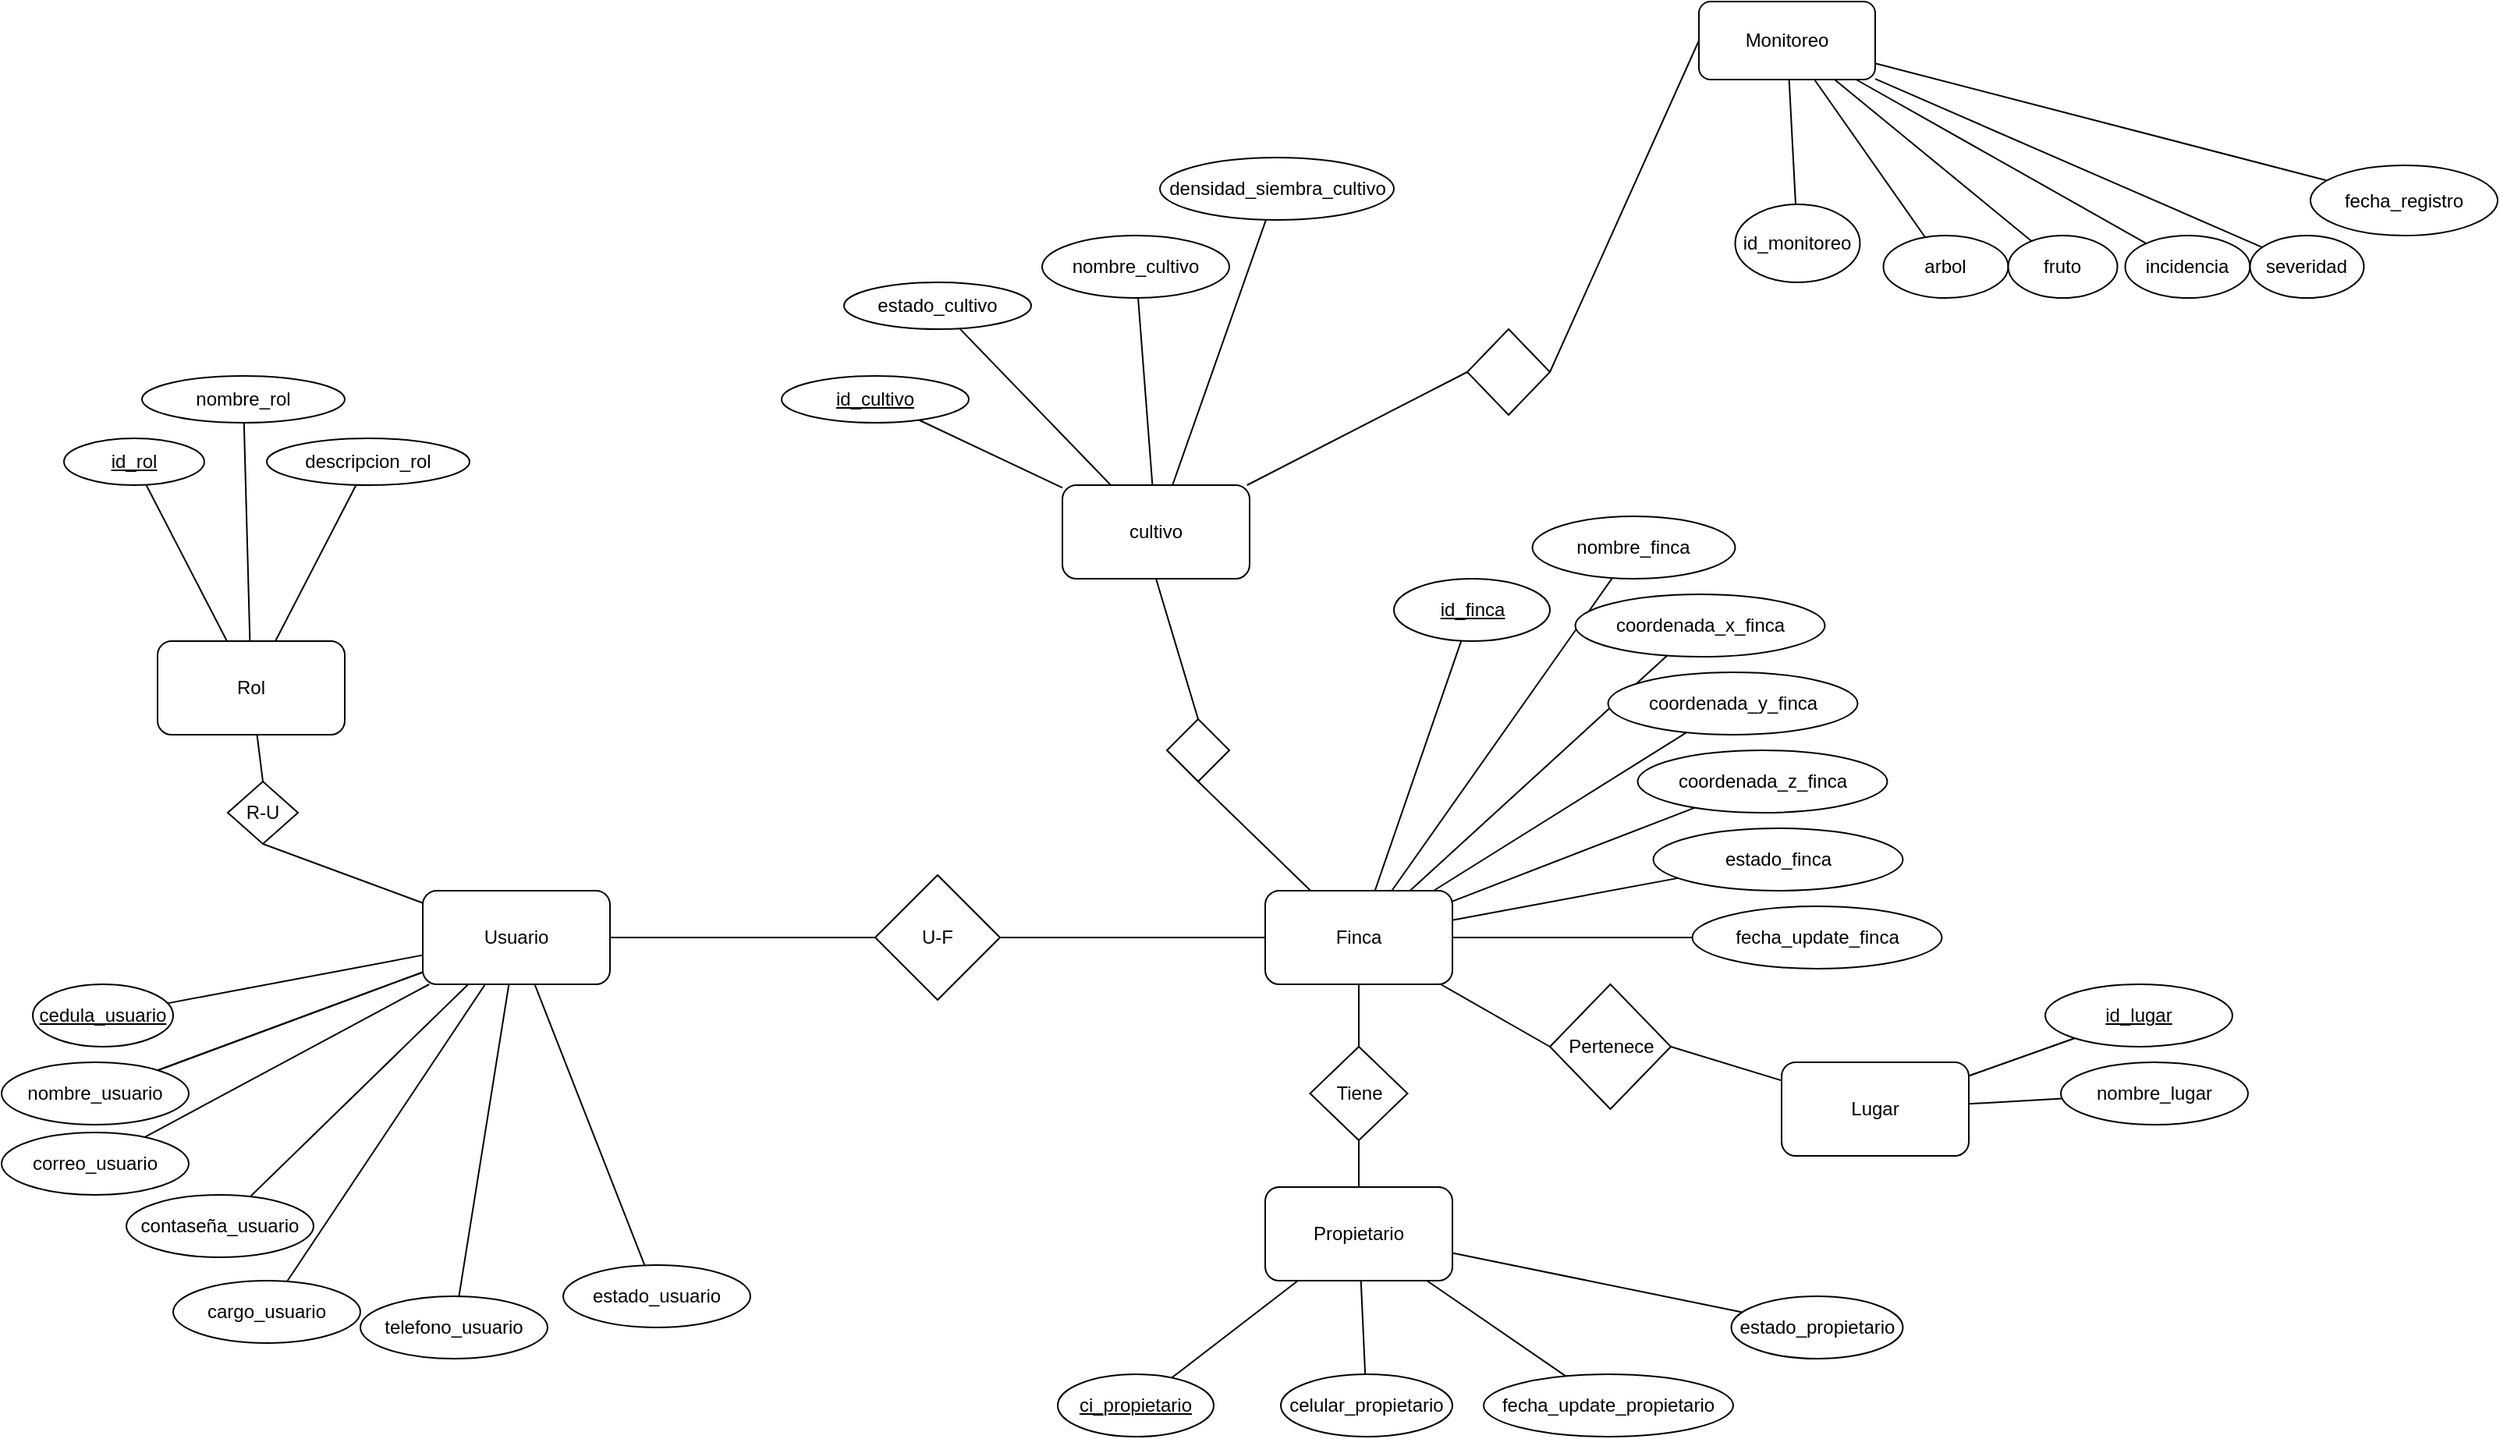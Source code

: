 <mxfile>
    <diagram id="jyW8JxsWtq4WicKM2LIg" name="modeloRelacional">
        <mxGraphModel dx="873" dy="1852" grid="1" gridSize="10" guides="1" tooltips="1" connect="1" arrows="1" fold="1" page="1" pageScale="1" pageWidth="827" pageHeight="1169" math="0" shadow="0">
            <root>
                <mxCell id="0"/>
                <mxCell id="1" parent="0"/>
                <mxCell id="qd1KYu5MEd3o7Prh5PEI-12" value="" style="edgeStyle=none;rounded=0;orthogonalLoop=1;jettySize=auto;html=1;endArrow=none;endFill=0;" parent="1" source="2" target="qd1KYu5MEd3o7Prh5PEI-11" edge="1">
                    <mxGeometry relative="1" as="geometry"/>
                </mxCell>
                <mxCell id="qd1KYu5MEd3o7Prh5PEI-14" value="" style="edgeStyle=none;rounded=0;orthogonalLoop=1;jettySize=auto;html=1;endArrow=none;endFill=0;entryX=0.5;entryY=1;entryDx=0;entryDy=0;" parent="1" source="2" target="qd1KYu5MEd3o7Prh5PEI-13" edge="1">
                    <mxGeometry relative="1" as="geometry"/>
                </mxCell>
                <mxCell id="qd1KYu5MEd3o7Prh5PEI-19" value="" style="edgeStyle=none;rounded=0;orthogonalLoop=1;jettySize=auto;html=1;endArrow=none;endFill=0;" parent="1" source="2" target="qd1KYu5MEd3o7Prh5PEI-11" edge="1">
                    <mxGeometry relative="1" as="geometry"/>
                </mxCell>
                <mxCell id="qd1KYu5MEd3o7Prh5PEI-27" style="edgeStyle=none;rounded=0;orthogonalLoop=1;jettySize=auto;html=1;endArrow=none;endFill=0;" parent="1" source="2" target="qd1KYu5MEd3o7Prh5PEI-20" edge="1">
                    <mxGeometry relative="1" as="geometry"/>
                </mxCell>
                <mxCell id="qd1KYu5MEd3o7Prh5PEI-28" style="edgeStyle=none;rounded=0;orthogonalLoop=1;jettySize=auto;html=1;endArrow=none;endFill=0;" parent="1" source="2" target="qd1KYu5MEd3o7Prh5PEI-22" edge="1">
                    <mxGeometry relative="1" as="geometry"/>
                </mxCell>
                <mxCell id="qd1KYu5MEd3o7Prh5PEI-29" style="edgeStyle=none;rounded=0;orthogonalLoop=1;jettySize=auto;html=1;endArrow=none;endFill=0;" parent="1" source="2" target="qd1KYu5MEd3o7Prh5PEI-23" edge="1">
                    <mxGeometry relative="1" as="geometry"/>
                </mxCell>
                <mxCell id="qd1KYu5MEd3o7Prh5PEI-32" style="edgeStyle=none;rounded=0;orthogonalLoop=1;jettySize=auto;html=1;endArrow=none;endFill=0;" parent="1" source="2" target="qd1KYu5MEd3o7Prh5PEI-25" edge="1">
                    <mxGeometry relative="1" as="geometry"/>
                </mxCell>
                <mxCell id="qd1KYu5MEd3o7Prh5PEI-33" style="edgeStyle=none;rounded=0;orthogonalLoop=1;jettySize=auto;html=1;endArrow=none;endFill=0;" parent="1" source="2" target="qd1KYu5MEd3o7Prh5PEI-26" edge="1">
                    <mxGeometry relative="1" as="geometry"/>
                </mxCell>
                <mxCell id="qd1KYu5MEd3o7Prh5PEI-34" style="edgeStyle=none;rounded=0;orthogonalLoop=1;jettySize=auto;html=1;endArrow=none;endFill=0;" parent="1" source="2" target="qd1KYu5MEd3o7Prh5PEI-21" edge="1">
                    <mxGeometry relative="1" as="geometry"/>
                </mxCell>
                <mxCell id="qd1KYu5MEd3o7Prh5PEI-100" value="" style="edgeStyle=none;rounded=0;orthogonalLoop=1;jettySize=auto;html=1;endArrow=none;endFill=0;" parent="1" source="2" target="qd1KYu5MEd3o7Prh5PEI-99" edge="1">
                    <mxGeometry relative="1" as="geometry"/>
                </mxCell>
                <mxCell id="2" value="Usuario" style="rounded=1;whiteSpace=wrap;html=1;" parent="1" vertex="1">
                    <mxGeometry x="310" y="480" width="120" height="60" as="geometry"/>
                </mxCell>
                <mxCell id="qd1KYu5MEd3o7Prh5PEI-6" style="rounded=0;orthogonalLoop=1;jettySize=auto;html=1;endArrow=none;endFill=0;" parent="1" source="qd1KYu5MEd3o7Prh5PEI-2" target="qd1KYu5MEd3o7Prh5PEI-3" edge="1">
                    <mxGeometry relative="1" as="geometry"/>
                </mxCell>
                <mxCell id="qd1KYu5MEd3o7Prh5PEI-7" style="rounded=0;orthogonalLoop=1;jettySize=auto;html=1;endArrow=none;endFill=0;" parent="1" source="qd1KYu5MEd3o7Prh5PEI-2" target="qd1KYu5MEd3o7Prh5PEI-5" edge="1">
                    <mxGeometry relative="1" as="geometry"/>
                </mxCell>
                <mxCell id="qd1KYu5MEd3o7Prh5PEI-8" style="edgeStyle=none;rounded=0;orthogonalLoop=1;jettySize=auto;html=1;endArrow=none;endFill=0;" parent="1" source="qd1KYu5MEd3o7Prh5PEI-2" target="qd1KYu5MEd3o7Prh5PEI-4" edge="1">
                    <mxGeometry relative="1" as="geometry"/>
                </mxCell>
                <mxCell id="qd1KYu5MEd3o7Prh5PEI-15" style="edgeStyle=none;rounded=0;orthogonalLoop=1;jettySize=auto;html=1;entryX=0.5;entryY=0;entryDx=0;entryDy=0;endArrow=none;endFill=0;" parent="1" source="qd1KYu5MEd3o7Prh5PEI-2" target="qd1KYu5MEd3o7Prh5PEI-13" edge="1">
                    <mxGeometry relative="1" as="geometry"/>
                </mxCell>
                <mxCell id="qd1KYu5MEd3o7Prh5PEI-2" value="Rol" style="rounded=1;whiteSpace=wrap;html=1;" parent="1" vertex="1">
                    <mxGeometry x="140" y="320" width="120" height="60" as="geometry"/>
                </mxCell>
                <mxCell id="qd1KYu5MEd3o7Prh5PEI-3" value="&lt;u&gt;id_rol&lt;/u&gt;" style="ellipse;whiteSpace=wrap;html=1;" parent="1" vertex="1">
                    <mxGeometry x="80" y="190" width="90" height="30" as="geometry"/>
                </mxCell>
                <mxCell id="qd1KYu5MEd3o7Prh5PEI-4" value="nombre_rol" style="ellipse;whiteSpace=wrap;html=1;" parent="1" vertex="1">
                    <mxGeometry x="130" y="150" width="130" height="30" as="geometry"/>
                </mxCell>
                <mxCell id="qd1KYu5MEd3o7Prh5PEI-5" value="descripcion_rol" style="ellipse;whiteSpace=wrap;html=1;" parent="1" vertex="1">
                    <mxGeometry x="210" y="190" width="130" height="30" as="geometry"/>
                </mxCell>
                <mxCell id="qd1KYu5MEd3o7Prh5PEI-11" value="nombre_usuario" style="ellipse;whiteSpace=wrap;html=1;rounded=1;" parent="1" vertex="1">
                    <mxGeometry x="40" y="590" width="120" height="40" as="geometry"/>
                </mxCell>
                <mxCell id="qd1KYu5MEd3o7Prh5PEI-13" value="R-U" style="rhombus;whiteSpace=wrap;html=1;rounded=1;arcSize=0;" parent="1" vertex="1">
                    <mxGeometry x="185" y="410" width="45" height="40" as="geometry"/>
                </mxCell>
                <mxCell id="qd1KYu5MEd3o7Prh5PEI-20" value="&lt;u&gt;cedula_usuario&lt;/u&gt;" style="ellipse;whiteSpace=wrap;html=1;rounded=1;" parent="1" vertex="1">
                    <mxGeometry x="60" y="540" width="90" height="40" as="geometry"/>
                </mxCell>
                <mxCell id="qd1KYu5MEd3o7Prh5PEI-21" value="correo_usuario" style="ellipse;whiteSpace=wrap;html=1;rounded=1;" parent="1" vertex="1">
                    <mxGeometry x="40" y="635" width="120" height="40" as="geometry"/>
                </mxCell>
                <mxCell id="qd1KYu5MEd3o7Prh5PEI-22" value="cargo_usuario" style="ellipse;whiteSpace=wrap;html=1;rounded=1;" parent="1" vertex="1">
                    <mxGeometry x="150" y="730" width="120" height="40" as="geometry"/>
                </mxCell>
                <mxCell id="qd1KYu5MEd3o7Prh5PEI-23" value="telefono_usuario" style="ellipse;whiteSpace=wrap;html=1;rounded=1;" parent="1" vertex="1">
                    <mxGeometry x="270" y="740" width="120" height="40" as="geometry"/>
                </mxCell>
                <mxCell id="qd1KYu5MEd3o7Prh5PEI-25" value="estado_usuario" style="ellipse;whiteSpace=wrap;html=1;rounded=1;" parent="1" vertex="1">
                    <mxGeometry x="400" y="720" width="120" height="40" as="geometry"/>
                </mxCell>
                <mxCell id="qd1KYu5MEd3o7Prh5PEI-26" value="contaseña_usuario" style="ellipse;whiteSpace=wrap;html=1;rounded=1;" parent="1" vertex="1">
                    <mxGeometry x="120" y="675" width="120" height="40" as="geometry"/>
                </mxCell>
                <mxCell id="qd1KYu5MEd3o7Prh5PEI-37" value="" style="edgeStyle=none;rounded=0;orthogonalLoop=1;jettySize=auto;html=1;endArrow=none;endFill=0;" parent="1" source="qd1KYu5MEd3o7Prh5PEI-35" target="qd1KYu5MEd3o7Prh5PEI-36" edge="1">
                    <mxGeometry relative="1" as="geometry"/>
                </mxCell>
                <mxCell id="qd1KYu5MEd3o7Prh5PEI-41" style="edgeStyle=none;rounded=0;orthogonalLoop=1;jettySize=auto;html=1;endArrow=none;endFill=0;" parent="1" source="qd1KYu5MEd3o7Prh5PEI-35" target="qd1KYu5MEd3o7Prh5PEI-39" edge="1">
                    <mxGeometry relative="1" as="geometry"/>
                </mxCell>
                <mxCell id="qd1KYu5MEd3o7Prh5PEI-42" style="edgeStyle=none;rounded=0;orthogonalLoop=1;jettySize=auto;html=1;endArrow=none;endFill=0;" parent="1" source="qd1KYu5MEd3o7Prh5PEI-35" target="qd1KYu5MEd3o7Prh5PEI-40" edge="1">
                    <mxGeometry relative="1" as="geometry"/>
                </mxCell>
                <mxCell id="28" style="rounded=0;orthogonalLoop=1;jettySize=auto;html=1;entryX=0;entryY=0.5;entryDx=0;entryDy=0;endArrow=none;endFill=0;" edge="1" parent="1" source="qd1KYu5MEd3o7Prh5PEI-35" target="10">
                    <mxGeometry relative="1" as="geometry"/>
                </mxCell>
                <mxCell id="qd1KYu5MEd3o7Prh5PEI-35" value="cultivo" style="rounded=1;whiteSpace=wrap;html=1;" parent="1" vertex="1">
                    <mxGeometry x="720" y="220" width="120" height="60" as="geometry"/>
                </mxCell>
                <mxCell id="qd1KYu5MEd3o7Prh5PEI-36" value="&lt;u&gt;id_cultivo&lt;/u&gt;" style="ellipse;whiteSpace=wrap;html=1;rounded=1;" parent="1" vertex="1">
                    <mxGeometry x="540" y="150" width="120" height="30" as="geometry"/>
                </mxCell>
                <mxCell id="qd1KYu5MEd3o7Prh5PEI-39" value="nombre_cultivo" style="ellipse;whiteSpace=wrap;html=1;rounded=1;" parent="1" vertex="1">
                    <mxGeometry x="707" y="60" width="120" height="40" as="geometry"/>
                </mxCell>
                <mxCell id="qd1KYu5MEd3o7Prh5PEI-40" value="densidad_siembra_cultivo" style="ellipse;whiteSpace=wrap;html=1;rounded=1;" parent="1" vertex="1">
                    <mxGeometry x="782.5" y="10" width="150" height="40" as="geometry"/>
                </mxCell>
                <mxCell id="qd1KYu5MEd3o7Prh5PEI-45" value="" style="edgeStyle=none;rounded=0;orthogonalLoop=1;jettySize=auto;html=1;endArrow=none;endFill=0;" parent="1" source="qd1KYu5MEd3o7Prh5PEI-43" target="qd1KYu5MEd3o7Prh5PEI-44" edge="1">
                    <mxGeometry relative="1" as="geometry"/>
                </mxCell>
                <mxCell id="qd1KYu5MEd3o7Prh5PEI-47" style="edgeStyle=none;rounded=0;orthogonalLoop=1;jettySize=auto;html=1;endArrow=none;endFill=0;" parent="1" source="qd1KYu5MEd3o7Prh5PEI-43" target="qd1KYu5MEd3o7Prh5PEI-46" edge="1">
                    <mxGeometry relative="1" as="geometry"/>
                </mxCell>
                <mxCell id="qd1KYu5MEd3o7Prh5PEI-58" value="" style="edgeStyle=none;rounded=0;orthogonalLoop=1;jettySize=auto;html=1;endArrow=none;endFill=0;entryX=0.5;entryY=0;entryDx=0;entryDy=0;" parent="1" source="qd1KYu5MEd3o7Prh5PEI-43" target="qd1KYu5MEd3o7Prh5PEI-57" edge="1">
                    <mxGeometry relative="1" as="geometry"/>
                </mxCell>
                <mxCell id="qd1KYu5MEd3o7Prh5PEI-63" style="edgeStyle=none;rounded=0;orthogonalLoop=1;jettySize=auto;html=1;endArrow=none;endFill=0;" parent="1" source="qd1KYu5MEd3o7Prh5PEI-43" target="qd1KYu5MEd3o7Prh5PEI-60" edge="1">
                    <mxGeometry relative="1" as="geometry"/>
                </mxCell>
                <mxCell id="qd1KYu5MEd3o7Prh5PEI-64" style="edgeStyle=none;rounded=0;orthogonalLoop=1;jettySize=auto;html=1;endArrow=none;endFill=0;" parent="1" source="qd1KYu5MEd3o7Prh5PEI-43" target="qd1KYu5MEd3o7Prh5PEI-61" edge="1">
                    <mxGeometry relative="1" as="geometry"/>
                </mxCell>
                <mxCell id="qd1KYu5MEd3o7Prh5PEI-65" style="edgeStyle=none;rounded=0;orthogonalLoop=1;jettySize=auto;html=1;endArrow=none;endFill=0;" parent="1" source="qd1KYu5MEd3o7Prh5PEI-43" target="qd1KYu5MEd3o7Prh5PEI-62" edge="1">
                    <mxGeometry relative="1" as="geometry"/>
                </mxCell>
                <mxCell id="qd1KYu5MEd3o7Prh5PEI-69" value="" style="edgeStyle=none;rounded=0;orthogonalLoop=1;jettySize=auto;html=1;endArrow=none;endFill=0;entryX=0.5;entryY=1;entryDx=0;entryDy=0;" parent="1" source="qd1KYu5MEd3o7Prh5PEI-43" target="qd1KYu5MEd3o7Prh5PEI-68" edge="1">
                    <mxGeometry relative="1" as="geometry"/>
                </mxCell>
                <mxCell id="qd1KYu5MEd3o7Prh5PEI-77" style="edgeStyle=none;rounded=0;orthogonalLoop=1;jettySize=auto;html=1;endArrow=none;endFill=0;" parent="1" source="qd1KYu5MEd3o7Prh5PEI-43" target="qd1KYu5MEd3o7Prh5PEI-76" edge="1">
                    <mxGeometry relative="1" as="geometry"/>
                </mxCell>
                <mxCell id="qd1KYu5MEd3o7Prh5PEI-95" value="" style="edgeStyle=none;rounded=0;orthogonalLoop=1;jettySize=auto;html=1;endArrow=none;endFill=0;entryX=0;entryY=0.5;entryDx=0;entryDy=0;" parent="1" source="qd1KYu5MEd3o7Prh5PEI-43" target="qd1KYu5MEd3o7Prh5PEI-94" edge="1">
                    <mxGeometry relative="1" as="geometry"/>
                </mxCell>
                <mxCell id="qd1KYu5MEd3o7Prh5PEI-101" style="edgeStyle=none;rounded=0;orthogonalLoop=1;jettySize=auto;html=1;endArrow=none;endFill=0;entryX=1;entryY=0.5;entryDx=0;entryDy=0;" parent="1" source="qd1KYu5MEd3o7Prh5PEI-43" target="qd1KYu5MEd3o7Prh5PEI-99" edge="1">
                    <mxGeometry relative="1" as="geometry">
                        <mxPoint x="560" y="500" as="targetPoint"/>
                    </mxGeometry>
                </mxCell>
                <mxCell id="qd1KYu5MEd3o7Prh5PEI-105" style="edgeStyle=none;rounded=0;orthogonalLoop=1;jettySize=auto;html=1;endArrow=none;endFill=0;" parent="1" source="qd1KYu5MEd3o7Prh5PEI-43" target="qd1KYu5MEd3o7Prh5PEI-104" edge="1">
                    <mxGeometry relative="1" as="geometry"/>
                </mxCell>
                <mxCell id="qd1KYu5MEd3o7Prh5PEI-43" value="Finca" style="rounded=1;whiteSpace=wrap;html=1;" parent="1" vertex="1">
                    <mxGeometry x="850" y="480" width="120" height="60" as="geometry"/>
                </mxCell>
                <mxCell id="qd1KYu5MEd3o7Prh5PEI-44" value="&lt;u&gt;id_finca&lt;/u&gt;" style="ellipse;whiteSpace=wrap;html=1;rounded=1;" parent="1" vertex="1">
                    <mxGeometry x="932.5" y="280" width="100" height="40" as="geometry"/>
                </mxCell>
                <mxCell id="qd1KYu5MEd3o7Prh5PEI-46" value="nombre_finca" style="ellipse;whiteSpace=wrap;html=1;rounded=1;" parent="1" vertex="1">
                    <mxGeometry x="1021.25" y="240" width="130" height="40" as="geometry"/>
                </mxCell>
                <mxCell id="qd1KYu5MEd3o7Prh5PEI-50" value="" style="edgeStyle=none;rounded=0;orthogonalLoop=1;jettySize=auto;html=1;endArrow=none;endFill=0;" parent="1" source="qd1KYu5MEd3o7Prh5PEI-48" target="qd1KYu5MEd3o7Prh5PEI-49" edge="1">
                    <mxGeometry relative="1" as="geometry"/>
                </mxCell>
                <mxCell id="qd1KYu5MEd3o7Prh5PEI-54" style="edgeStyle=none;rounded=0;orthogonalLoop=1;jettySize=auto;html=1;endArrow=none;endFill=0;" parent="1" source="qd1KYu5MEd3o7Prh5PEI-48" target="qd1KYu5MEd3o7Prh5PEI-53" edge="1">
                    <mxGeometry relative="1" as="geometry"/>
                </mxCell>
                <mxCell id="qd1KYu5MEd3o7Prh5PEI-56" style="edgeStyle=none;rounded=0;orthogonalLoop=1;jettySize=auto;html=1;endArrow=none;endFill=0;" parent="1" source="qd1KYu5MEd3o7Prh5PEI-48" target="qd1KYu5MEd3o7Prh5PEI-52" edge="1">
                    <mxGeometry relative="1" as="geometry"/>
                </mxCell>
                <mxCell id="qd1KYu5MEd3o7Prh5PEI-59" style="edgeStyle=none;rounded=0;orthogonalLoop=1;jettySize=auto;html=1;entryX=0.5;entryY=1;entryDx=0;entryDy=0;endArrow=none;endFill=0;" parent="1" source="qd1KYu5MEd3o7Prh5PEI-48" target="qd1KYu5MEd3o7Prh5PEI-57" edge="1">
                    <mxGeometry relative="1" as="geometry"/>
                </mxCell>
                <mxCell id="qd1KYu5MEd3o7Prh5PEI-81" style="edgeStyle=none;rounded=0;orthogonalLoop=1;jettySize=auto;html=1;endArrow=none;endFill=0;" parent="1" source="qd1KYu5MEd3o7Prh5PEI-48" target="qd1KYu5MEd3o7Prh5PEI-80" edge="1">
                    <mxGeometry relative="1" as="geometry"/>
                </mxCell>
                <mxCell id="qd1KYu5MEd3o7Prh5PEI-48" value="Propietario" style="rounded=1;whiteSpace=wrap;html=1;" parent="1" vertex="1">
                    <mxGeometry x="850" y="670" width="120" height="60" as="geometry"/>
                </mxCell>
                <mxCell id="qd1KYu5MEd3o7Prh5PEI-49" value="&lt;u&gt;ci_propietario&lt;/u&gt;" style="ellipse;whiteSpace=wrap;html=1;rounded=1;" parent="1" vertex="1">
                    <mxGeometry x="717" y="790" width="100" height="40" as="geometry"/>
                </mxCell>
                <mxCell id="qd1KYu5MEd3o7Prh5PEI-52" value="fecha_update_propietario" style="ellipse;whiteSpace=wrap;html=1;rounded=1;" parent="1" vertex="1">
                    <mxGeometry x="990" y="790" width="160" height="40" as="geometry"/>
                </mxCell>
                <mxCell id="qd1KYu5MEd3o7Prh5PEI-53" value="celular_propietario" style="ellipse;whiteSpace=wrap;html=1;rounded=1;" parent="1" vertex="1">
                    <mxGeometry x="860" y="790" width="110" height="40" as="geometry"/>
                </mxCell>
                <mxCell id="qd1KYu5MEd3o7Prh5PEI-57" value="Tiene" style="rhombus;whiteSpace=wrap;html=1;rounded=1;arcSize=0;" parent="1" vertex="1">
                    <mxGeometry x="878.75" y="580" width="62.5" height="60" as="geometry"/>
                </mxCell>
                <mxCell id="qd1KYu5MEd3o7Prh5PEI-60" value="coordenada_x_finca" style="ellipse;whiteSpace=wrap;html=1;rounded=1;" parent="1" vertex="1">
                    <mxGeometry x="1048.75" y="290" width="160" height="40" as="geometry"/>
                </mxCell>
                <mxCell id="qd1KYu5MEd3o7Prh5PEI-61" value="coordenada_y_finca" style="ellipse;whiteSpace=wrap;html=1;rounded=1;" parent="1" vertex="1">
                    <mxGeometry x="1069.75" y="340" width="160" height="40" as="geometry"/>
                </mxCell>
                <mxCell id="qd1KYu5MEd3o7Prh5PEI-62" value="coordenada_z_finca" style="ellipse;whiteSpace=wrap;html=1;rounded=1;" parent="1" vertex="1">
                    <mxGeometry x="1088.75" y="390" width="160" height="40" as="geometry"/>
                </mxCell>
                <mxCell id="qd1KYu5MEd3o7Prh5PEI-70" style="edgeStyle=none;rounded=0;orthogonalLoop=1;jettySize=auto;html=1;endArrow=none;endFill=0;exitX=0.5;exitY=0;exitDx=0;exitDy=0;entryX=0.5;entryY=1;entryDx=0;entryDy=0;" parent="1" source="qd1KYu5MEd3o7Prh5PEI-68" target="qd1KYu5MEd3o7Prh5PEI-35" edge="1">
                    <mxGeometry relative="1" as="geometry">
                        <mxPoint x="807" y="320" as="targetPoint"/>
                    </mxGeometry>
                </mxCell>
                <mxCell id="qd1KYu5MEd3o7Prh5PEI-68" value="" style="rhombus;whiteSpace=wrap;html=1;rounded=1;arcSize=0;" parent="1" vertex="1">
                    <mxGeometry x="787" y="370" width="40" height="40" as="geometry"/>
                </mxCell>
                <mxCell id="qd1KYu5MEd3o7Prh5PEI-76" value="estado_finca" style="ellipse;whiteSpace=wrap;html=1;rounded=1;" parent="1" vertex="1">
                    <mxGeometry x="1098.75" y="440" width="160" height="40" as="geometry"/>
                </mxCell>
                <mxCell id="qd1KYu5MEd3o7Prh5PEI-80" value="estado_propietario" style="ellipse;whiteSpace=wrap;html=1;rounded=1;" parent="1" vertex="1">
                    <mxGeometry x="1148.75" y="740" width="110" height="40" as="geometry"/>
                </mxCell>
                <mxCell id="qd1KYu5MEd3o7Prh5PEI-87" value="" style="edgeStyle=none;rounded=0;orthogonalLoop=1;jettySize=auto;html=1;endArrow=none;endFill=0;" parent="1" source="qd1KYu5MEd3o7Prh5PEI-85" target="qd1KYu5MEd3o7Prh5PEI-86" edge="1">
                    <mxGeometry relative="1" as="geometry"/>
                </mxCell>
                <mxCell id="qd1KYu5MEd3o7Prh5PEI-89" value="" style="edgeStyle=none;rounded=0;orthogonalLoop=1;jettySize=auto;html=1;endArrow=none;endFill=0;" parent="1" source="qd1KYu5MEd3o7Prh5PEI-85" target="qd1KYu5MEd3o7Prh5PEI-86" edge="1">
                    <mxGeometry relative="1" as="geometry"/>
                </mxCell>
                <mxCell id="qd1KYu5MEd3o7Prh5PEI-91" value="" style="edgeStyle=none;rounded=0;orthogonalLoop=1;jettySize=auto;html=1;endArrow=none;endFill=0;" parent="1" source="qd1KYu5MEd3o7Prh5PEI-85" target="qd1KYu5MEd3o7Prh5PEI-90" edge="1">
                    <mxGeometry relative="1" as="geometry"/>
                </mxCell>
                <mxCell id="qd1KYu5MEd3o7Prh5PEI-96" style="edgeStyle=none;rounded=0;orthogonalLoop=1;jettySize=auto;html=1;entryX=1;entryY=0.5;entryDx=0;entryDy=0;endArrow=none;endFill=0;" parent="1" source="qd1KYu5MEd3o7Prh5PEI-85" target="qd1KYu5MEd3o7Prh5PEI-94" edge="1">
                    <mxGeometry relative="1" as="geometry"/>
                </mxCell>
                <mxCell id="qd1KYu5MEd3o7Prh5PEI-85" value="Lugar" style="rounded=1;whiteSpace=wrap;html=1;" parent="1" vertex="1">
                    <mxGeometry x="1181" y="590" width="120" height="60" as="geometry"/>
                </mxCell>
                <mxCell id="qd1KYu5MEd3o7Prh5PEI-86" value="&lt;u&gt;id_lugar&lt;/u&gt;" style="ellipse;whiteSpace=wrap;html=1;rounded=1;" parent="1" vertex="1">
                    <mxGeometry x="1350" y="540" width="120" height="40" as="geometry"/>
                </mxCell>
                <mxCell id="qd1KYu5MEd3o7Prh5PEI-90" value="nombre_lugar" style="ellipse;whiteSpace=wrap;html=1;rounded=1;" parent="1" vertex="1">
                    <mxGeometry x="1360" y="590" width="120" height="40" as="geometry"/>
                </mxCell>
                <mxCell id="qd1KYu5MEd3o7Prh5PEI-94" value="Pertenece" style="rhombus;whiteSpace=wrap;html=1;rounded=1;arcSize=0;" parent="1" vertex="1">
                    <mxGeometry x="1032.5" y="540" width="77.5" height="80" as="geometry"/>
                </mxCell>
                <mxCell id="qd1KYu5MEd3o7Prh5PEI-98" style="edgeStyle=none;rounded=0;orthogonalLoop=1;jettySize=auto;html=1;endArrow=none;endFill=0;" parent="1" source="qd1KYu5MEd3o7Prh5PEI-97" target="qd1KYu5MEd3o7Prh5PEI-35" edge="1">
                    <mxGeometry relative="1" as="geometry"/>
                </mxCell>
                <mxCell id="qd1KYu5MEd3o7Prh5PEI-97" value="estado_cultivo" style="ellipse;whiteSpace=wrap;html=1;rounded=1;" parent="1" vertex="1">
                    <mxGeometry x="580" y="90" width="120" height="30" as="geometry"/>
                </mxCell>
                <mxCell id="qd1KYu5MEd3o7Prh5PEI-99" value="U-F" style="rhombus;whiteSpace=wrap;html=1;rounded=1;arcSize=0;" parent="1" vertex="1">
                    <mxGeometry x="600" y="470" width="80" height="80" as="geometry"/>
                </mxCell>
                <mxCell id="qd1KYu5MEd3o7Prh5PEI-104" value="fecha_update_finca" style="ellipse;whiteSpace=wrap;html=1;rounded=1;" parent="1" vertex="1">
                    <mxGeometry x="1123.75" y="490" width="160" height="40" as="geometry"/>
                </mxCell>
                <mxCell id="29" style="edgeStyle=none;rounded=0;orthogonalLoop=1;jettySize=auto;html=1;entryX=0;entryY=0.5;entryDx=0;entryDy=0;endArrow=none;endFill=0;exitX=1;exitY=0.5;exitDx=0;exitDy=0;" edge="1" parent="1" source="10" target="12">
                    <mxGeometry relative="1" as="geometry"/>
                </mxCell>
                <mxCell id="10" value="" style="rhombus;whiteSpace=wrap;html=1;" parent="1" vertex="1">
                    <mxGeometry x="979.5" y="120" width="53" height="55" as="geometry"/>
                </mxCell>
                <mxCell id="30" style="edgeStyle=none;rounded=0;orthogonalLoop=1;jettySize=auto;html=1;endArrow=none;endFill=0;" edge="1" parent="1" source="12" target="24">
                    <mxGeometry relative="1" as="geometry"/>
                </mxCell>
                <mxCell id="32" style="edgeStyle=none;rounded=0;orthogonalLoop=1;jettySize=auto;html=1;endArrow=none;endFill=0;" edge="1" parent="1" source="12" target="15">
                    <mxGeometry relative="1" as="geometry"/>
                </mxCell>
                <mxCell id="33" style="edgeStyle=none;rounded=0;orthogonalLoop=1;jettySize=auto;html=1;endArrow=none;endFill=0;" edge="1" parent="1" source="12" target="16">
                    <mxGeometry relative="1" as="geometry"/>
                </mxCell>
                <mxCell id="34" style="edgeStyle=none;rounded=0;orthogonalLoop=1;jettySize=auto;html=1;endArrow=none;endFill=0;" edge="1" parent="1" source="12" target="17">
                    <mxGeometry relative="1" as="geometry"/>
                </mxCell>
                <mxCell id="35" style="edgeStyle=none;rounded=0;orthogonalLoop=1;jettySize=auto;html=1;endArrow=none;endFill=0;" edge="1" parent="1" source="12" target="18">
                    <mxGeometry relative="1" as="geometry"/>
                </mxCell>
                <mxCell id="37" value="" style="edgeStyle=none;rounded=0;orthogonalLoop=1;jettySize=auto;html=1;endArrow=none;endFill=0;" edge="1" parent="1" source="12" target="36">
                    <mxGeometry relative="1" as="geometry"/>
                </mxCell>
                <mxCell id="12" value="Monitoreo" style="rounded=1;whiteSpace=wrap;html=1;" parent="1" vertex="1">
                    <mxGeometry x="1128" y="-90" width="113" height="50" as="geometry"/>
                </mxCell>
                <mxCell id="15" value="arbol" style="ellipse;whiteSpace=wrap;html=1;" parent="1" vertex="1">
                    <mxGeometry x="1246.25" y="60" width="80" height="40" as="geometry"/>
                </mxCell>
                <mxCell id="16" value="fruto" style="ellipse;whiteSpace=wrap;html=1;" parent="1" vertex="1">
                    <mxGeometry x="1326.25" y="60" width="70" height="40" as="geometry"/>
                </mxCell>
                <mxCell id="17" value="incidencia" style="ellipse;whiteSpace=wrap;html=1;" parent="1" vertex="1">
                    <mxGeometry x="1401.25" y="60" width="80" height="40" as="geometry"/>
                </mxCell>
                <mxCell id="18" value="severidad" style="ellipse;whiteSpace=wrap;html=1;" parent="1" vertex="1">
                    <mxGeometry x="1481.25" y="60" width="73" height="40" as="geometry"/>
                </mxCell>
                <mxCell id="24" value="id_monitoreo" style="ellipse;whiteSpace=wrap;html=1;" parent="1" vertex="1">
                    <mxGeometry x="1151.25" y="40" width="80" height="50" as="geometry"/>
                </mxCell>
                <mxCell id="36" value="fecha_registro" style="ellipse;whiteSpace=wrap;html=1;rounded=1;" vertex="1" parent="1">
                    <mxGeometry x="1520" y="15" width="120" height="45" as="geometry"/>
                </mxCell>
            </root>
        </mxGraphModel>
    </diagram>
</mxfile>